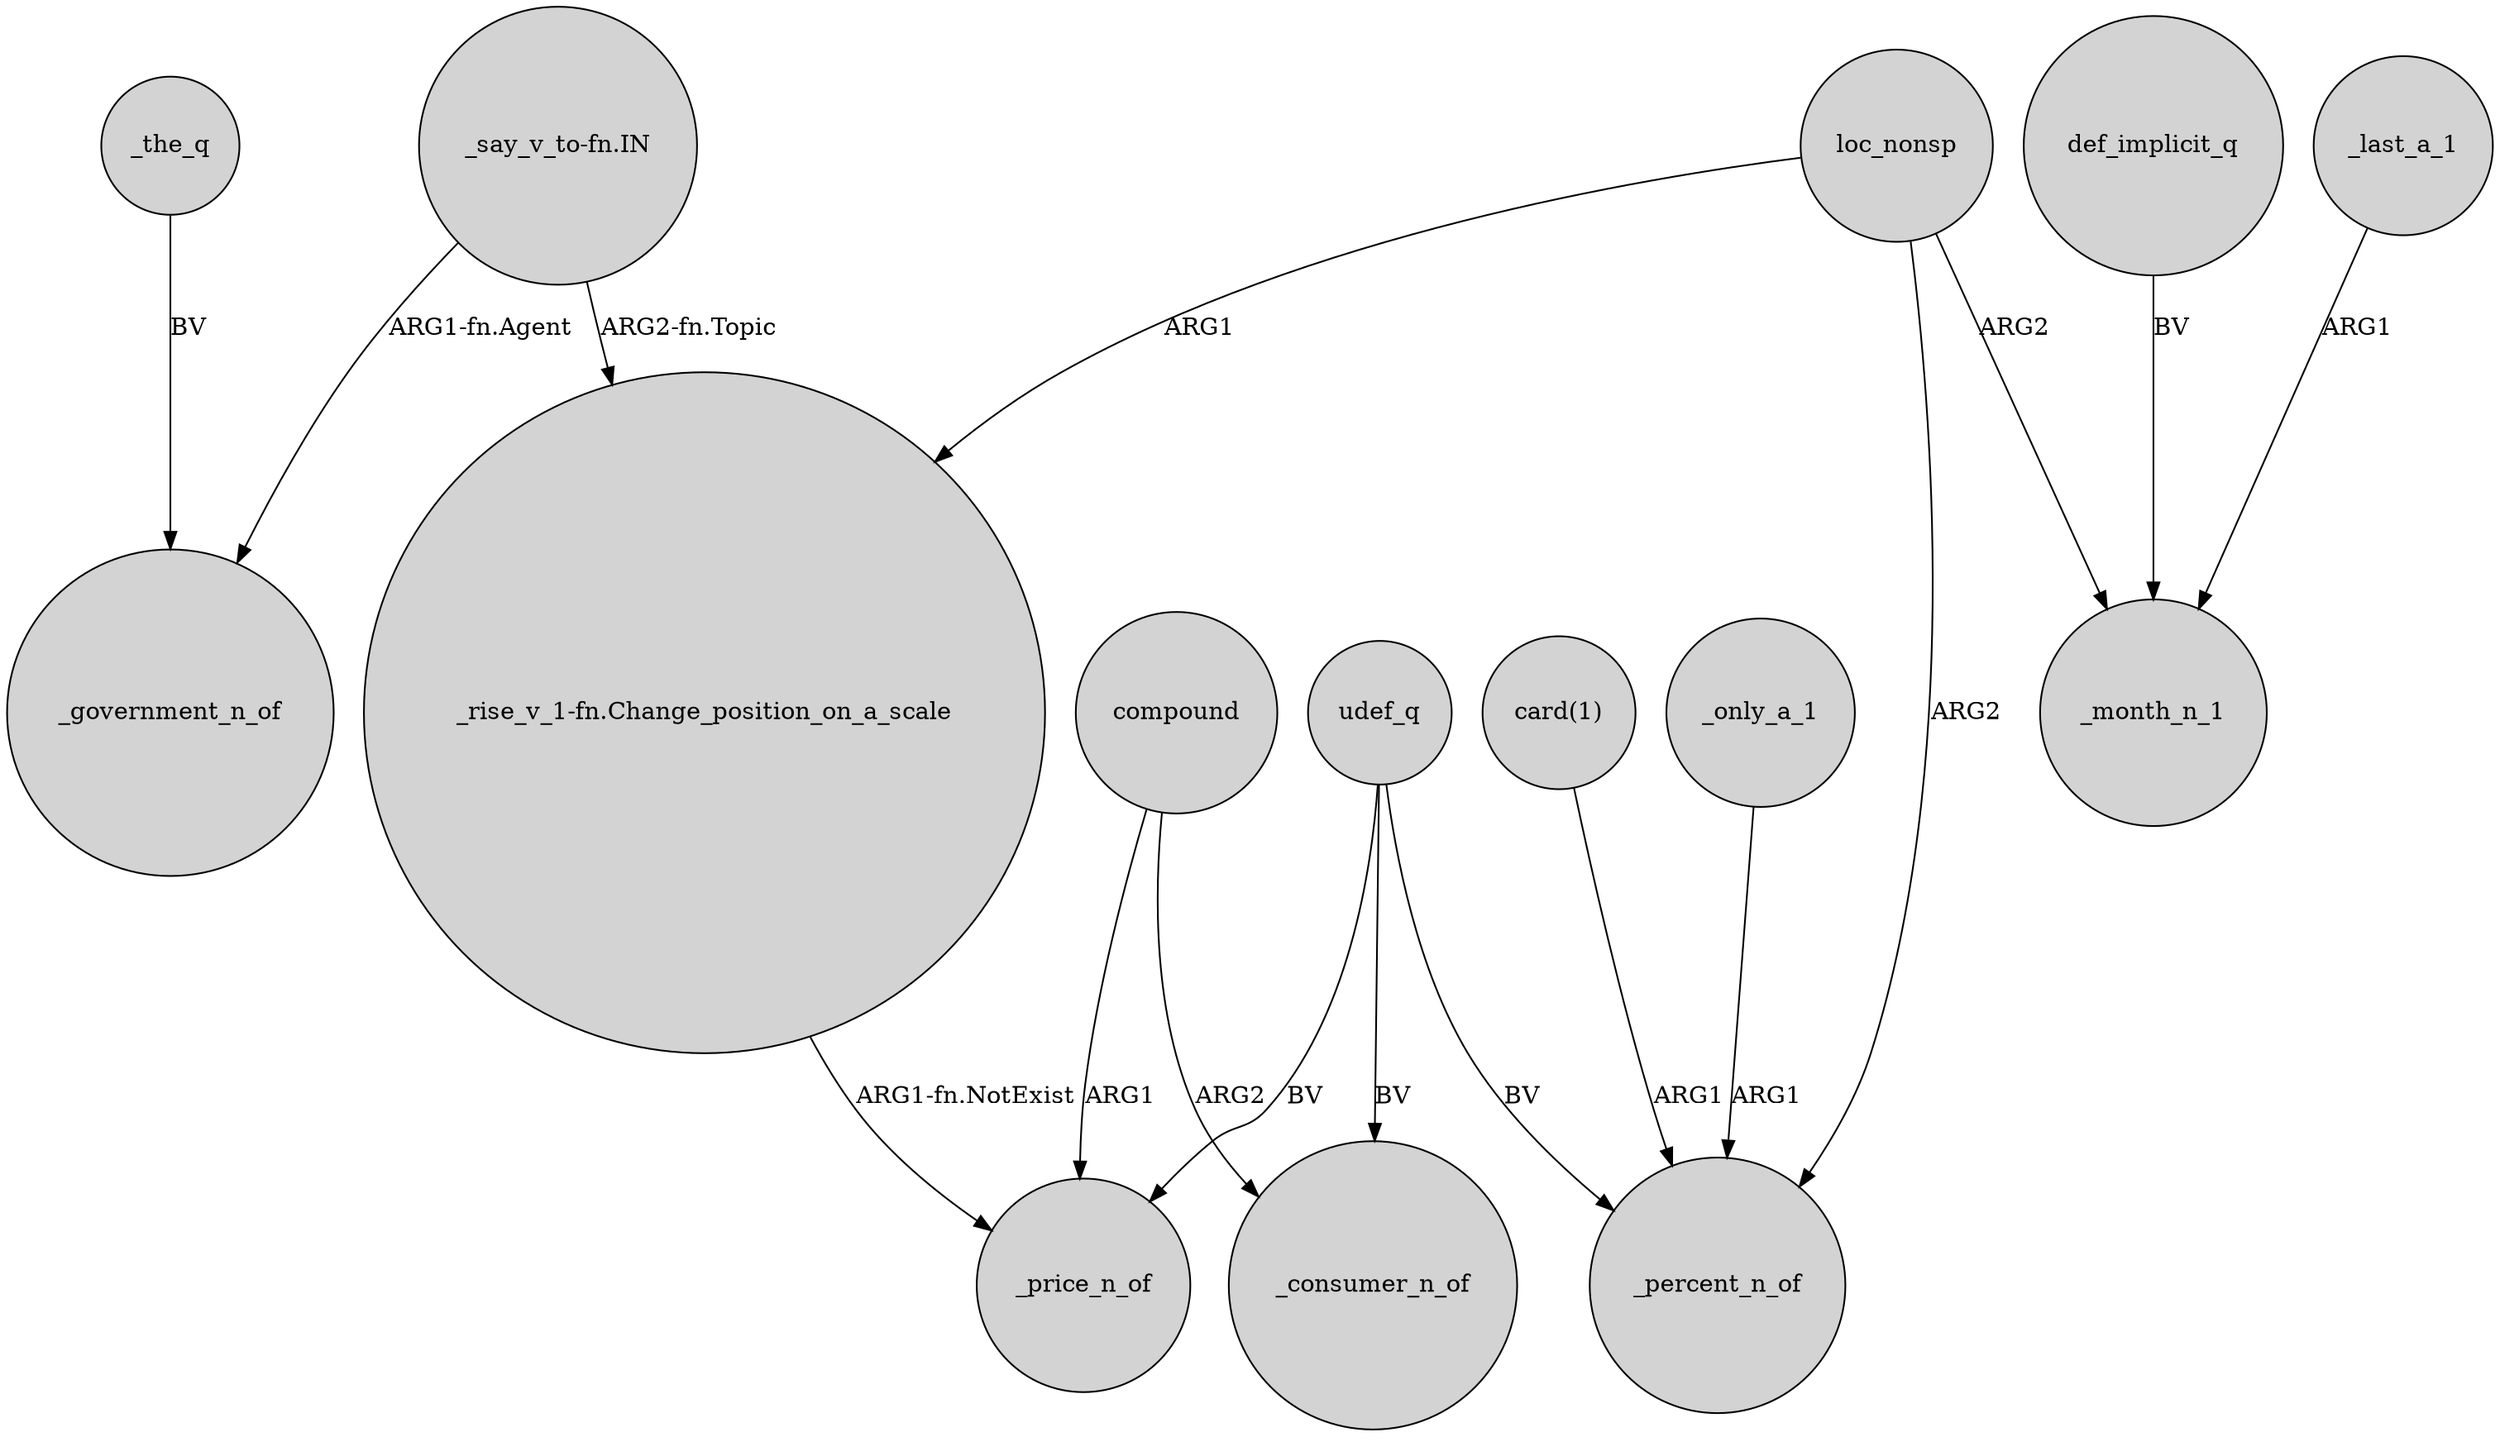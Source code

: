 digraph {
	node [shape=circle style=filled]
	_the_q -> _government_n_of [label=BV]
	compound -> _consumer_n_of [label=ARG2]
	"card(1)" -> _percent_n_of [label=ARG1]
	_last_a_1 -> _month_n_1 [label=ARG1]
	"_say_v_to-fn.IN" -> "_rise_v_1-fn.Change_position_on_a_scale" [label="ARG2-fn.Topic"]
	_only_a_1 -> _percent_n_of [label=ARG1]
	def_implicit_q -> _month_n_1 [label=BV]
	udef_q -> _price_n_of [label=BV]
	loc_nonsp -> _percent_n_of [label=ARG2]
	udef_q -> _percent_n_of [label=BV]
	loc_nonsp -> "_rise_v_1-fn.Change_position_on_a_scale" [label=ARG1]
	compound -> _price_n_of [label=ARG1]
	loc_nonsp -> _month_n_1 [label=ARG2]
	udef_q -> _consumer_n_of [label=BV]
	"_say_v_to-fn.IN" -> _government_n_of [label="ARG1-fn.Agent"]
	"_rise_v_1-fn.Change_position_on_a_scale" -> _price_n_of [label="ARG1-fn.NotExist"]
}
